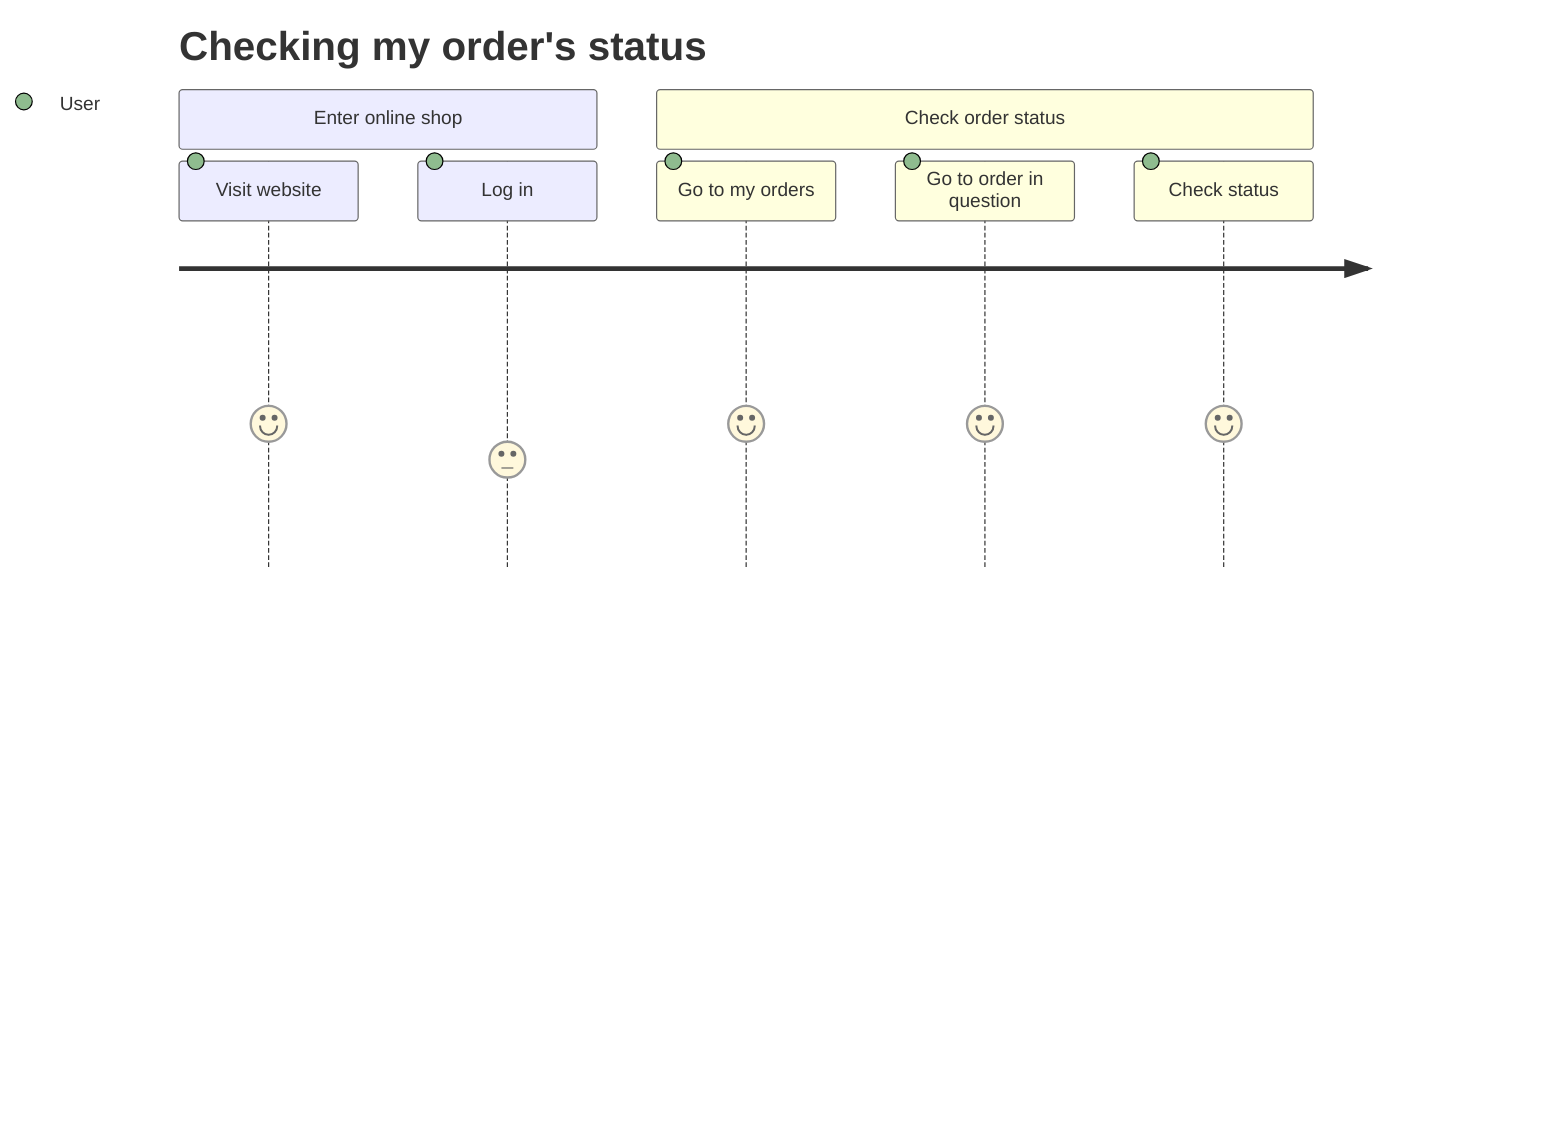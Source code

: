 journey
    title Checking my order's status
    section Enter online shop
        Visit website: 4: User
        Log in: 3: User
    section Check order status
        Go to my orders: 4: User
        Go to order in question: 4: User
        Check status: 4: User